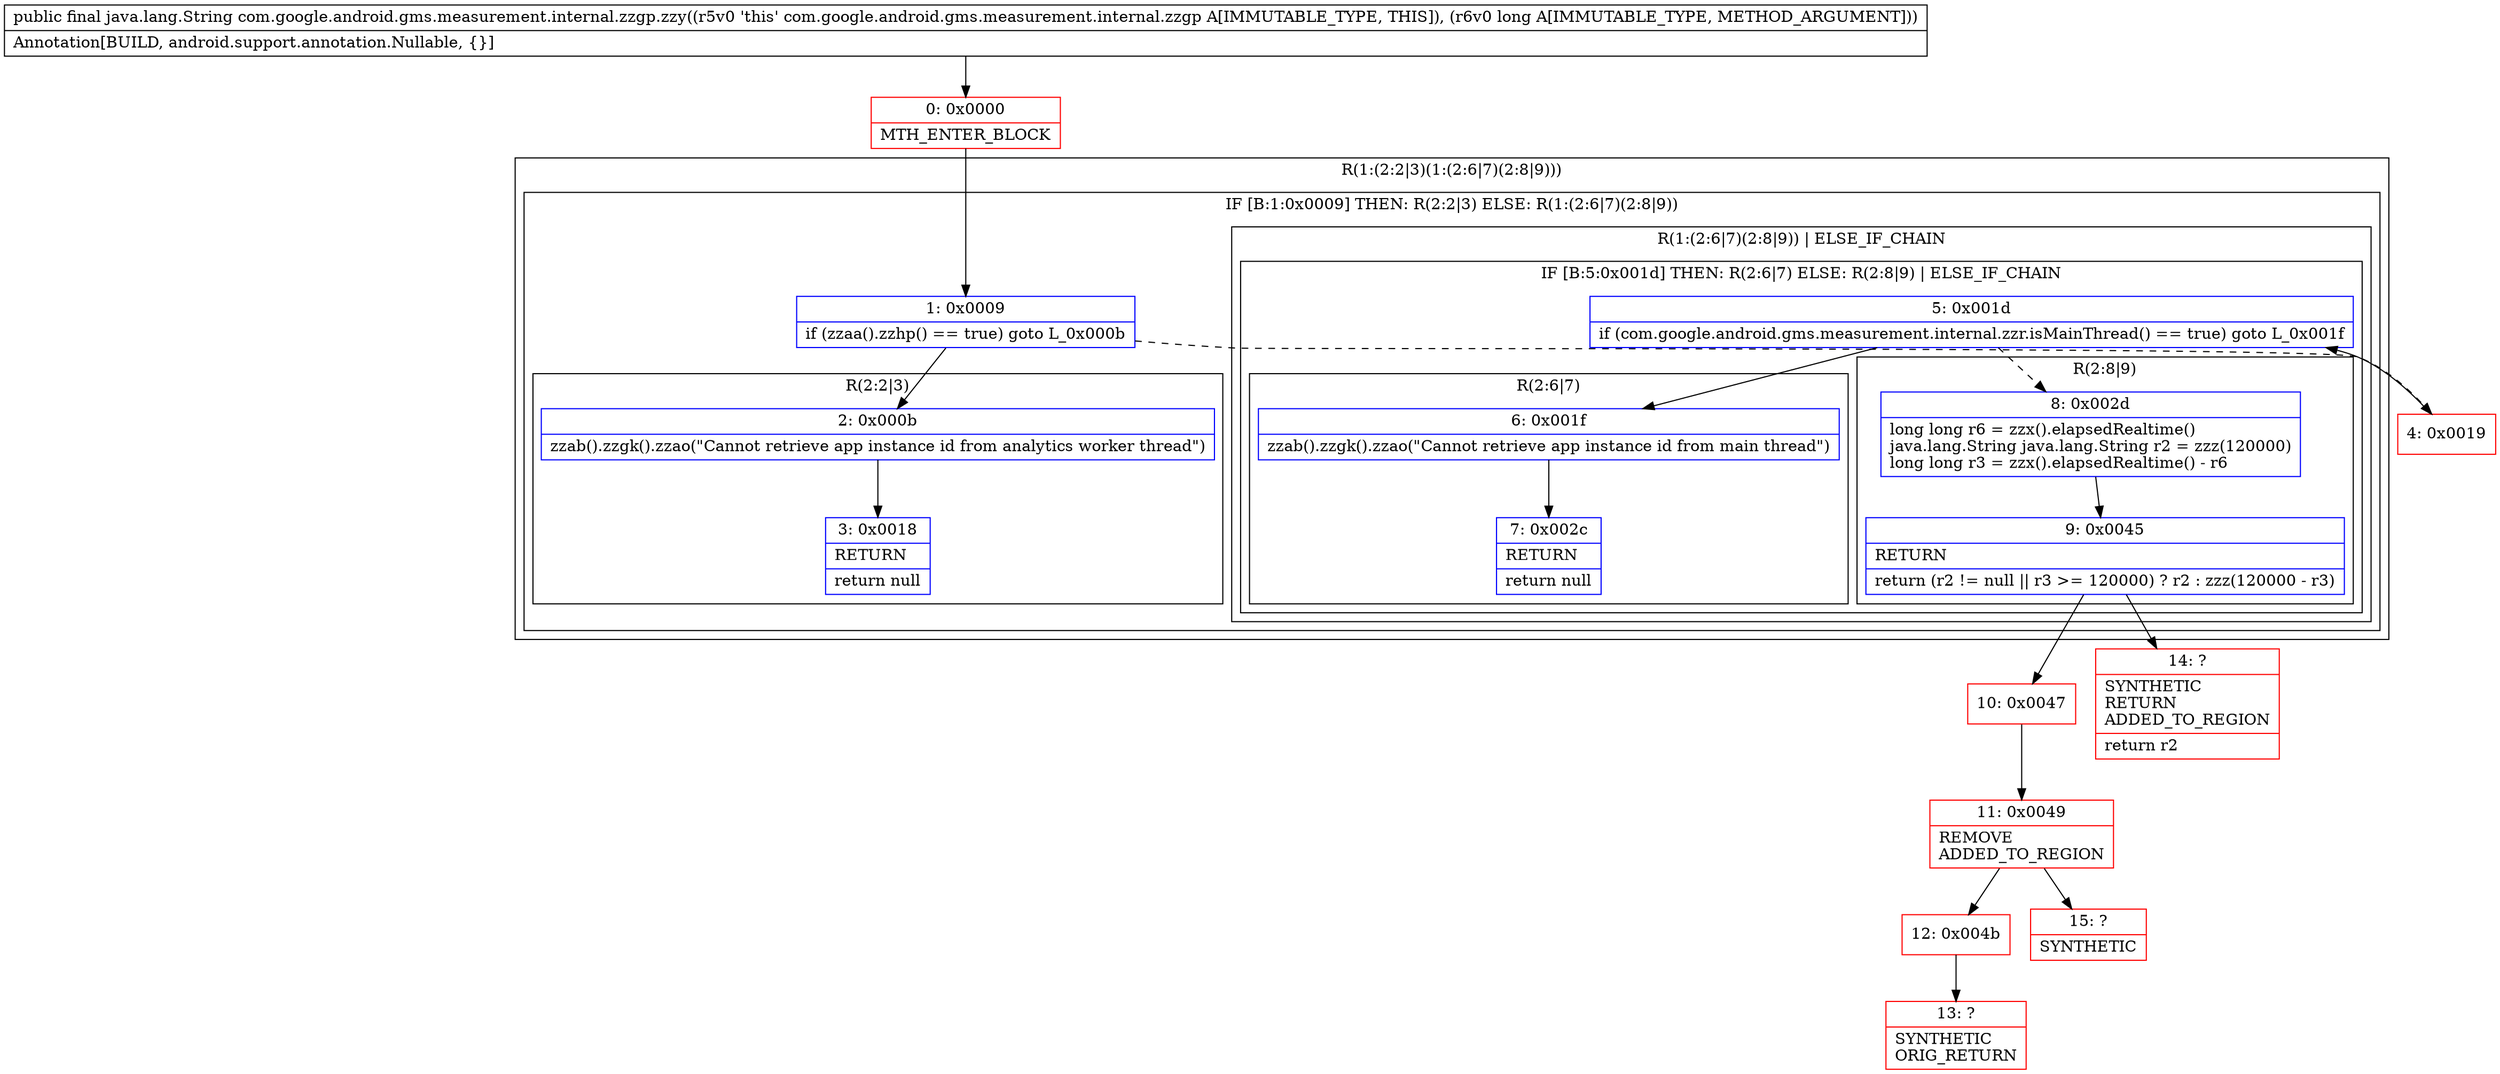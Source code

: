 digraph "CFG forcom.google.android.gms.measurement.internal.zzgp.zzy(J)Ljava\/lang\/String;" {
subgraph cluster_Region_1578617667 {
label = "R(1:(2:2|3)(1:(2:6|7)(2:8|9)))";
node [shape=record,color=blue];
subgraph cluster_IfRegion_462239174 {
label = "IF [B:1:0x0009] THEN: R(2:2|3) ELSE: R(1:(2:6|7)(2:8|9))";
node [shape=record,color=blue];
Node_1 [shape=record,label="{1\:\ 0x0009|if (zzaa().zzhp() == true) goto L_0x000b\l}"];
subgraph cluster_Region_1357493399 {
label = "R(2:2|3)";
node [shape=record,color=blue];
Node_2 [shape=record,label="{2\:\ 0x000b|zzab().zzgk().zzao(\"Cannot retrieve app instance id from analytics worker thread\")\l}"];
Node_3 [shape=record,label="{3\:\ 0x0018|RETURN\l|return null\l}"];
}
subgraph cluster_Region_1888402819 {
label = "R(1:(2:6|7)(2:8|9)) | ELSE_IF_CHAIN\l";
node [shape=record,color=blue];
subgraph cluster_IfRegion_270744834 {
label = "IF [B:5:0x001d] THEN: R(2:6|7) ELSE: R(2:8|9) | ELSE_IF_CHAIN\l";
node [shape=record,color=blue];
Node_5 [shape=record,label="{5\:\ 0x001d|if (com.google.android.gms.measurement.internal.zzr.isMainThread() == true) goto L_0x001f\l}"];
subgraph cluster_Region_1651644869 {
label = "R(2:6|7)";
node [shape=record,color=blue];
Node_6 [shape=record,label="{6\:\ 0x001f|zzab().zzgk().zzao(\"Cannot retrieve app instance id from main thread\")\l}"];
Node_7 [shape=record,label="{7\:\ 0x002c|RETURN\l|return null\l}"];
}
subgraph cluster_Region_325288698 {
label = "R(2:8|9)";
node [shape=record,color=blue];
Node_8 [shape=record,label="{8\:\ 0x002d|long long r6 = zzx().elapsedRealtime()\ljava.lang.String java.lang.String r2 = zzz(120000)\llong long r3 = zzx().elapsedRealtime() \- r6\l}"];
Node_9 [shape=record,label="{9\:\ 0x0045|RETURN\l|return (r2 != null \|\| r3 \>= 120000) ? r2 : zzz(120000 \- r3)\l}"];
}
}
}
}
}
Node_0 [shape=record,color=red,label="{0\:\ 0x0000|MTH_ENTER_BLOCK\l}"];
Node_4 [shape=record,color=red,label="{4\:\ 0x0019}"];
Node_10 [shape=record,color=red,label="{10\:\ 0x0047}"];
Node_11 [shape=record,color=red,label="{11\:\ 0x0049|REMOVE\lADDED_TO_REGION\l}"];
Node_12 [shape=record,color=red,label="{12\:\ 0x004b}"];
Node_13 [shape=record,color=red,label="{13\:\ ?|SYNTHETIC\lORIG_RETURN\l}"];
Node_14 [shape=record,color=red,label="{14\:\ ?|SYNTHETIC\lRETURN\lADDED_TO_REGION\l|return r2\l}"];
Node_15 [shape=record,color=red,label="{15\:\ ?|SYNTHETIC\l}"];
MethodNode[shape=record,label="{public final java.lang.String com.google.android.gms.measurement.internal.zzgp.zzy((r5v0 'this' com.google.android.gms.measurement.internal.zzgp A[IMMUTABLE_TYPE, THIS]), (r6v0 long A[IMMUTABLE_TYPE, METHOD_ARGUMENT]))  | Annotation[BUILD, android.support.annotation.Nullable, \{\}]\l}"];
MethodNode -> Node_0;
Node_1 -> Node_2;
Node_1 -> Node_4[style=dashed];
Node_2 -> Node_3;
Node_5 -> Node_6;
Node_5 -> Node_8[style=dashed];
Node_6 -> Node_7;
Node_8 -> Node_9;
Node_9 -> Node_10;
Node_9 -> Node_14;
Node_0 -> Node_1;
Node_4 -> Node_5;
Node_10 -> Node_11;
Node_11 -> Node_12;
Node_11 -> Node_15;
Node_12 -> Node_13;
}

